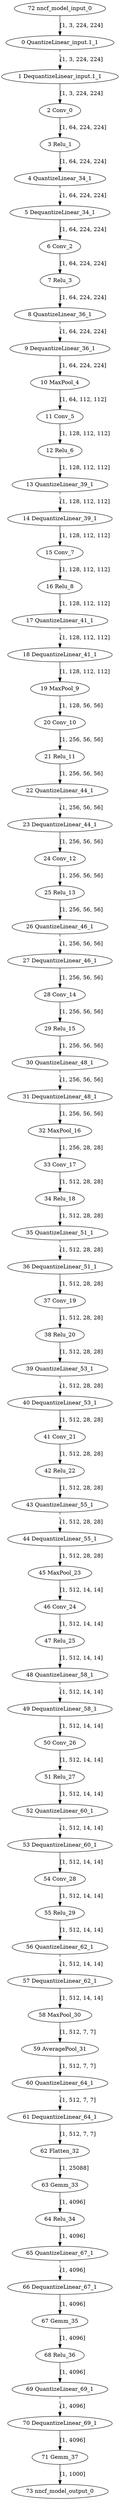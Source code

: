 strict digraph  {
"0 QuantizeLinear_input.1_1" [id=0, type=QuantizeLinear];
"1 DequantizeLinear_input.1_1" [id=1, type=DequantizeLinear];
"2 Conv_0" [id=2, type=Conv];
"3 Relu_1" [id=3, type=Relu];
"4 QuantizeLinear_34_1" [id=4, type=QuantizeLinear];
"5 DequantizeLinear_34_1" [id=5, type=DequantizeLinear];
"6 Conv_2" [id=6, type=Conv];
"7 Relu_3" [id=7, type=Relu];
"8 QuantizeLinear_36_1" [id=8, type=QuantizeLinear];
"9 DequantizeLinear_36_1" [id=9, type=DequantizeLinear];
"10 MaxPool_4" [id=10, type=MaxPool];
"11 Conv_5" [id=11, type=Conv];
"12 Relu_6" [id=12, type=Relu];
"13 QuantizeLinear_39_1" [id=13, type=QuantizeLinear];
"14 DequantizeLinear_39_1" [id=14, type=DequantizeLinear];
"15 Conv_7" [id=15, type=Conv];
"16 Relu_8" [id=16, type=Relu];
"17 QuantizeLinear_41_1" [id=17, type=QuantizeLinear];
"18 DequantizeLinear_41_1" [id=18, type=DequantizeLinear];
"19 MaxPool_9" [id=19, type=MaxPool];
"20 Conv_10" [id=20, type=Conv];
"21 Relu_11" [id=21, type=Relu];
"22 QuantizeLinear_44_1" [id=22, type=QuantizeLinear];
"23 DequantizeLinear_44_1" [id=23, type=DequantizeLinear];
"24 Conv_12" [id=24, type=Conv];
"25 Relu_13" [id=25, type=Relu];
"26 QuantizeLinear_46_1" [id=26, type=QuantizeLinear];
"27 DequantizeLinear_46_1" [id=27, type=DequantizeLinear];
"28 Conv_14" [id=28, type=Conv];
"29 Relu_15" [id=29, type=Relu];
"30 QuantizeLinear_48_1" [id=30, type=QuantizeLinear];
"31 DequantizeLinear_48_1" [id=31, type=DequantizeLinear];
"32 MaxPool_16" [id=32, type=MaxPool];
"33 Conv_17" [id=33, type=Conv];
"34 Relu_18" [id=34, type=Relu];
"35 QuantizeLinear_51_1" [id=35, type=QuantizeLinear];
"36 DequantizeLinear_51_1" [id=36, type=DequantizeLinear];
"37 Conv_19" [id=37, type=Conv];
"38 Relu_20" [id=38, type=Relu];
"39 QuantizeLinear_53_1" [id=39, type=QuantizeLinear];
"40 DequantizeLinear_53_1" [id=40, type=DequantizeLinear];
"41 Conv_21" [id=41, type=Conv];
"42 Relu_22" [id=42, type=Relu];
"43 QuantizeLinear_55_1" [id=43, type=QuantizeLinear];
"44 DequantizeLinear_55_1" [id=44, type=DequantizeLinear];
"45 MaxPool_23" [id=45, type=MaxPool];
"46 Conv_24" [id=46, type=Conv];
"47 Relu_25" [id=47, type=Relu];
"48 QuantizeLinear_58_1" [id=48, type=QuantizeLinear];
"49 DequantizeLinear_58_1" [id=49, type=DequantizeLinear];
"50 Conv_26" [id=50, type=Conv];
"51 Relu_27" [id=51, type=Relu];
"52 QuantizeLinear_60_1" [id=52, type=QuantizeLinear];
"53 DequantizeLinear_60_1" [id=53, type=DequantizeLinear];
"54 Conv_28" [id=54, type=Conv];
"55 Relu_29" [id=55, type=Relu];
"56 QuantizeLinear_62_1" [id=56, type=QuantizeLinear];
"57 DequantizeLinear_62_1" [id=57, type=DequantizeLinear];
"58 MaxPool_30" [id=58, type=MaxPool];
"59 AveragePool_31" [id=59, type=AveragePool];
"60 QuantizeLinear_64_1" [id=60, type=QuantizeLinear];
"61 DequantizeLinear_64_1" [id=61, type=DequantizeLinear];
"62 Flatten_32" [id=62, type=Flatten];
"63 Gemm_33" [id=63, type=Gemm];
"64 Relu_34" [id=64, type=Relu];
"65 QuantizeLinear_67_1" [id=65, type=QuantizeLinear];
"66 DequantizeLinear_67_1" [id=66, type=DequantizeLinear];
"67 Gemm_35" [id=67, type=Gemm];
"68 Relu_36" [id=68, type=Relu];
"69 QuantizeLinear_69_1" [id=69, type=QuantizeLinear];
"70 DequantizeLinear_69_1" [id=70, type=DequantizeLinear];
"71 Gemm_37" [id=71, type=Gemm];
"72 nncf_model_input_0" [id=72, type=nncf_model_input];
"73 nncf_model_output_0" [id=73, type=nncf_model_output];
"0 QuantizeLinear_input.1_1" -> "1 DequantizeLinear_input.1_1"  [label="[1, 3, 224, 224]", style=dashed];
"1 DequantizeLinear_input.1_1" -> "2 Conv_0"  [label="[1, 3, 224, 224]", style=solid];
"2 Conv_0" -> "3 Relu_1"  [label="[1, 64, 224, 224]", style=solid];
"3 Relu_1" -> "4 QuantizeLinear_34_1"  [label="[1, 64, 224, 224]", style=solid];
"4 QuantizeLinear_34_1" -> "5 DequantizeLinear_34_1"  [label="[1, 64, 224, 224]", style=dashed];
"5 DequantizeLinear_34_1" -> "6 Conv_2"  [label="[1, 64, 224, 224]", style=solid];
"6 Conv_2" -> "7 Relu_3"  [label="[1, 64, 224, 224]", style=solid];
"7 Relu_3" -> "8 QuantizeLinear_36_1"  [label="[1, 64, 224, 224]", style=solid];
"8 QuantizeLinear_36_1" -> "9 DequantizeLinear_36_1"  [label="[1, 64, 224, 224]", style=dashed];
"9 DequantizeLinear_36_1" -> "10 MaxPool_4"  [label="[1, 64, 224, 224]", style=solid];
"10 MaxPool_4" -> "11 Conv_5"  [label="[1, 64, 112, 112]", style=solid];
"11 Conv_5" -> "12 Relu_6"  [label="[1, 128, 112, 112]", style=solid];
"12 Relu_6" -> "13 QuantizeLinear_39_1"  [label="[1, 128, 112, 112]", style=solid];
"13 QuantizeLinear_39_1" -> "14 DequantizeLinear_39_1"  [label="[1, 128, 112, 112]", style=dashed];
"14 DequantizeLinear_39_1" -> "15 Conv_7"  [label="[1, 128, 112, 112]", style=solid];
"15 Conv_7" -> "16 Relu_8"  [label="[1, 128, 112, 112]", style=solid];
"16 Relu_8" -> "17 QuantizeLinear_41_1"  [label="[1, 128, 112, 112]", style=solid];
"17 QuantizeLinear_41_1" -> "18 DequantizeLinear_41_1"  [label="[1, 128, 112, 112]", style=dashed];
"18 DequantizeLinear_41_1" -> "19 MaxPool_9"  [label="[1, 128, 112, 112]", style=solid];
"19 MaxPool_9" -> "20 Conv_10"  [label="[1, 128, 56, 56]", style=solid];
"20 Conv_10" -> "21 Relu_11"  [label="[1, 256, 56, 56]", style=solid];
"21 Relu_11" -> "22 QuantizeLinear_44_1"  [label="[1, 256, 56, 56]", style=solid];
"22 QuantizeLinear_44_1" -> "23 DequantizeLinear_44_1"  [label="[1, 256, 56, 56]", style=dashed];
"23 DequantizeLinear_44_1" -> "24 Conv_12"  [label="[1, 256, 56, 56]", style=solid];
"24 Conv_12" -> "25 Relu_13"  [label="[1, 256, 56, 56]", style=solid];
"25 Relu_13" -> "26 QuantizeLinear_46_1"  [label="[1, 256, 56, 56]", style=solid];
"26 QuantizeLinear_46_1" -> "27 DequantizeLinear_46_1"  [label="[1, 256, 56, 56]", style=dashed];
"27 DequantizeLinear_46_1" -> "28 Conv_14"  [label="[1, 256, 56, 56]", style=solid];
"28 Conv_14" -> "29 Relu_15"  [label="[1, 256, 56, 56]", style=solid];
"29 Relu_15" -> "30 QuantizeLinear_48_1"  [label="[1, 256, 56, 56]", style=solid];
"30 QuantizeLinear_48_1" -> "31 DequantizeLinear_48_1"  [label="[1, 256, 56, 56]", style=dashed];
"31 DequantizeLinear_48_1" -> "32 MaxPool_16"  [label="[1, 256, 56, 56]", style=solid];
"32 MaxPool_16" -> "33 Conv_17"  [label="[1, 256, 28, 28]", style=solid];
"33 Conv_17" -> "34 Relu_18"  [label="[1, 512, 28, 28]", style=solid];
"34 Relu_18" -> "35 QuantizeLinear_51_1"  [label="[1, 512, 28, 28]", style=solid];
"35 QuantizeLinear_51_1" -> "36 DequantizeLinear_51_1"  [label="[1, 512, 28, 28]", style=dashed];
"36 DequantizeLinear_51_1" -> "37 Conv_19"  [label="[1, 512, 28, 28]", style=solid];
"37 Conv_19" -> "38 Relu_20"  [label="[1, 512, 28, 28]", style=solid];
"38 Relu_20" -> "39 QuantizeLinear_53_1"  [label="[1, 512, 28, 28]", style=solid];
"39 QuantizeLinear_53_1" -> "40 DequantizeLinear_53_1"  [label="[1, 512, 28, 28]", style=dashed];
"40 DequantizeLinear_53_1" -> "41 Conv_21"  [label="[1, 512, 28, 28]", style=solid];
"41 Conv_21" -> "42 Relu_22"  [label="[1, 512, 28, 28]", style=solid];
"42 Relu_22" -> "43 QuantizeLinear_55_1"  [label="[1, 512, 28, 28]", style=solid];
"43 QuantizeLinear_55_1" -> "44 DequantizeLinear_55_1"  [label="[1, 512, 28, 28]", style=dashed];
"44 DequantizeLinear_55_1" -> "45 MaxPool_23"  [label="[1, 512, 28, 28]", style=solid];
"45 MaxPool_23" -> "46 Conv_24"  [label="[1, 512, 14, 14]", style=solid];
"46 Conv_24" -> "47 Relu_25"  [label="[1, 512, 14, 14]", style=solid];
"47 Relu_25" -> "48 QuantizeLinear_58_1"  [label="[1, 512, 14, 14]", style=solid];
"48 QuantizeLinear_58_1" -> "49 DequantizeLinear_58_1"  [label="[1, 512, 14, 14]", style=dashed];
"49 DequantizeLinear_58_1" -> "50 Conv_26"  [label="[1, 512, 14, 14]", style=solid];
"50 Conv_26" -> "51 Relu_27"  [label="[1, 512, 14, 14]", style=solid];
"51 Relu_27" -> "52 QuantizeLinear_60_1"  [label="[1, 512, 14, 14]", style=solid];
"52 QuantizeLinear_60_1" -> "53 DequantizeLinear_60_1"  [label="[1, 512, 14, 14]", style=dashed];
"53 DequantizeLinear_60_1" -> "54 Conv_28"  [label="[1, 512, 14, 14]", style=solid];
"54 Conv_28" -> "55 Relu_29"  [label="[1, 512, 14, 14]", style=solid];
"55 Relu_29" -> "56 QuantizeLinear_62_1"  [label="[1, 512, 14, 14]", style=solid];
"56 QuantizeLinear_62_1" -> "57 DequantizeLinear_62_1"  [label="[1, 512, 14, 14]", style=dashed];
"57 DequantizeLinear_62_1" -> "58 MaxPool_30"  [label="[1, 512, 14, 14]", style=solid];
"58 MaxPool_30" -> "59 AveragePool_31"  [label="[1, 512, 7, 7]", style=solid];
"59 AveragePool_31" -> "60 QuantizeLinear_64_1"  [label="[1, 512, 7, 7]", style=solid];
"60 QuantizeLinear_64_1" -> "61 DequantizeLinear_64_1"  [label="[1, 512, 7, 7]", style=dashed];
"61 DequantizeLinear_64_1" -> "62 Flatten_32"  [label="[1, 512, 7, 7]", style=solid];
"62 Flatten_32" -> "63 Gemm_33"  [label="[1, 25088]", style=solid];
"63 Gemm_33" -> "64 Relu_34"  [label="[1, 4096]", style=solid];
"64 Relu_34" -> "65 QuantizeLinear_67_1"  [label="[1, 4096]", style=solid];
"65 QuantizeLinear_67_1" -> "66 DequantizeLinear_67_1"  [label="[1, 4096]", style=dashed];
"66 DequantizeLinear_67_1" -> "67 Gemm_35"  [label="[1, 4096]", style=solid];
"67 Gemm_35" -> "68 Relu_36"  [label="[1, 4096]", style=solid];
"68 Relu_36" -> "69 QuantizeLinear_69_1"  [label="[1, 4096]", style=solid];
"69 QuantizeLinear_69_1" -> "70 DequantizeLinear_69_1"  [label="[1, 4096]", style=dashed];
"70 DequantizeLinear_69_1" -> "71 Gemm_37"  [label="[1, 4096]", style=solid];
"71 Gemm_37" -> "73 nncf_model_output_0"  [label="[1, 1000]", style=solid];
"72 nncf_model_input_0" -> "0 QuantizeLinear_input.1_1"  [label="[1, 3, 224, 224]", style=solid];
}
